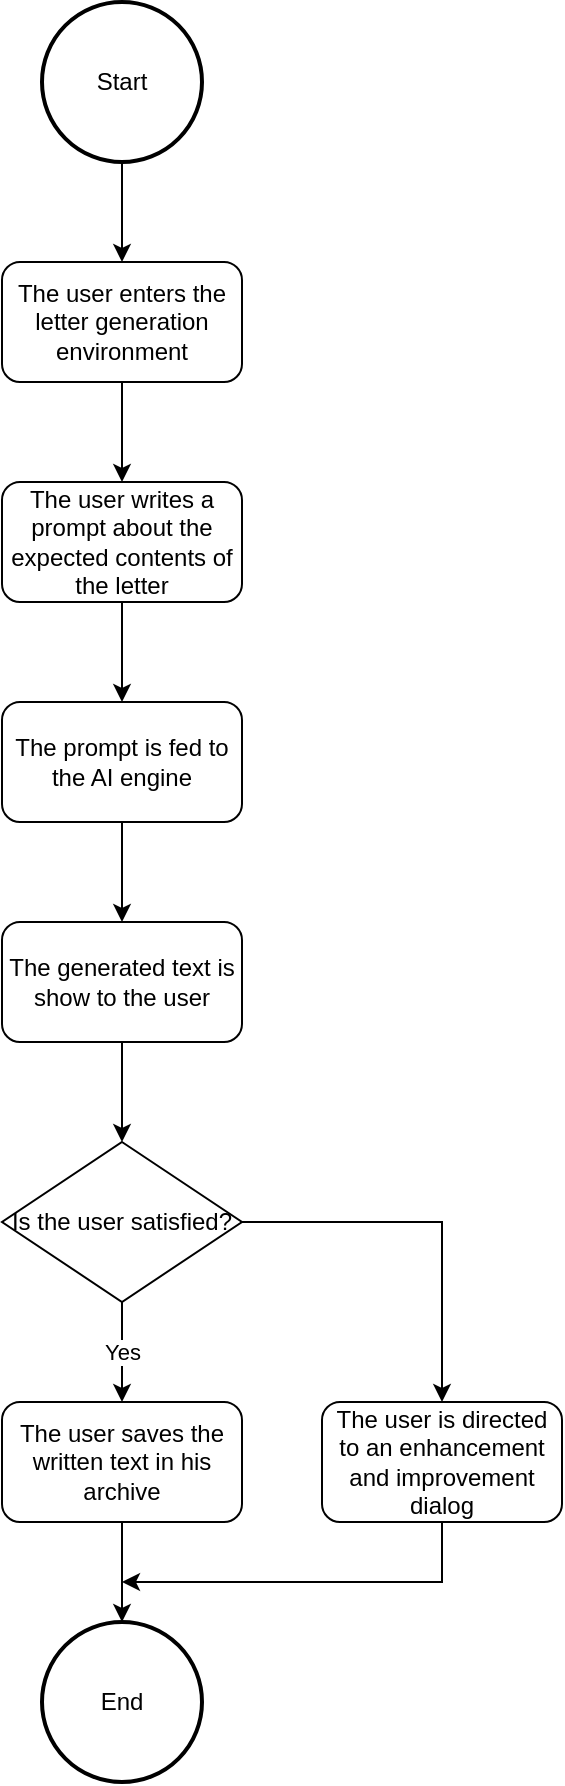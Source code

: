<mxfile version="20.7.4" type="github"><diagram id="NjuNP7iBSu6ZxIJ0hkze" name="Page-1"><mxGraphModel dx="1434" dy="757" grid="1" gridSize="10" guides="1" tooltips="1" connect="1" arrows="1" fold="1" page="1" pageScale="1" pageWidth="850" pageHeight="1100" math="0" shadow="0"><root><mxCell id="0"/><mxCell id="1" parent="0"/><mxCell id="LbO9uAMoyf_Cg6c_5Umb-2" value="&lt;div&gt;End&lt;/div&gt;" style="ellipse;whiteSpace=wrap;html=1;aspect=fixed;strokeWidth=2;" vertex="1" parent="1"><mxGeometry x="360" y="850" width="80" height="80" as="geometry"/></mxCell><mxCell id="LbO9uAMoyf_Cg6c_5Umb-3" style="edgeStyle=orthogonalEdgeStyle;rounded=0;orthogonalLoop=1;jettySize=auto;html=1;" edge="1" parent="1" source="LbO9uAMoyf_Cg6c_5Umb-4" target="LbO9uAMoyf_Cg6c_5Umb-6"><mxGeometry relative="1" as="geometry"/></mxCell><mxCell id="LbO9uAMoyf_Cg6c_5Umb-4" value="Start" style="ellipse;whiteSpace=wrap;html=1;aspect=fixed;strokeWidth=2;" vertex="1" parent="1"><mxGeometry x="360" y="40" width="80" height="80" as="geometry"/></mxCell><mxCell id="LbO9uAMoyf_Cg6c_5Umb-5" style="edgeStyle=orthogonalEdgeStyle;rounded=0;orthogonalLoop=1;jettySize=auto;html=1;" edge="1" parent="1" source="LbO9uAMoyf_Cg6c_5Umb-6" target="LbO9uAMoyf_Cg6c_5Umb-8"><mxGeometry relative="1" as="geometry"/></mxCell><mxCell id="LbO9uAMoyf_Cg6c_5Umb-6" value="The user enters the letter generation environment" style="rounded=1;whiteSpace=wrap;html=1;" vertex="1" parent="1"><mxGeometry x="340" y="170" width="120" height="60" as="geometry"/></mxCell><mxCell id="LbO9uAMoyf_Cg6c_5Umb-7" style="edgeStyle=orthogonalEdgeStyle;rounded=0;orthogonalLoop=1;jettySize=auto;html=1;" edge="1" parent="1" source="LbO9uAMoyf_Cg6c_5Umb-8" target="LbO9uAMoyf_Cg6c_5Umb-10"><mxGeometry relative="1" as="geometry"/></mxCell><mxCell id="LbO9uAMoyf_Cg6c_5Umb-8" value="The user writes a prompt about the expected contents of the letter" style="rounded=1;whiteSpace=wrap;html=1;" vertex="1" parent="1"><mxGeometry x="340" y="280" width="120" height="60" as="geometry"/></mxCell><mxCell id="LbO9uAMoyf_Cg6c_5Umb-9" style="edgeStyle=orthogonalEdgeStyle;rounded=0;orthogonalLoop=1;jettySize=auto;html=1;" edge="1" parent="1" source="LbO9uAMoyf_Cg6c_5Umb-10" target="LbO9uAMoyf_Cg6c_5Umb-15"><mxGeometry relative="1" as="geometry"><mxPoint x="400" y="500" as="targetPoint"/></mxGeometry></mxCell><mxCell id="LbO9uAMoyf_Cg6c_5Umb-10" value="The prompt is fed to the AI engine" style="rounded=1;whiteSpace=wrap;html=1;" vertex="1" parent="1"><mxGeometry x="340" y="390" width="120" height="60" as="geometry"/></mxCell><mxCell id="LbO9uAMoyf_Cg6c_5Umb-14" style="edgeStyle=orthogonalEdgeStyle;rounded=0;orthogonalLoop=1;jettySize=auto;html=1;" edge="1" parent="1" source="LbO9uAMoyf_Cg6c_5Umb-15" target="LbO9uAMoyf_Cg6c_5Umb-17"><mxGeometry relative="1" as="geometry"/></mxCell><mxCell id="LbO9uAMoyf_Cg6c_5Umb-15" value="The generated text is show to the user" style="rounded=1;whiteSpace=wrap;html=1;" vertex="1" parent="1"><mxGeometry x="340" y="500" width="120" height="60" as="geometry"/></mxCell><mxCell id="LbO9uAMoyf_Cg6c_5Umb-16" value="Yes" style="edgeStyle=orthogonalEdgeStyle;rounded=0;orthogonalLoop=1;jettySize=auto;html=1;" edge="1" parent="1" source="LbO9uAMoyf_Cg6c_5Umb-17" target="LbO9uAMoyf_Cg6c_5Umb-20"><mxGeometry relative="1" as="geometry"/></mxCell><mxCell id="LbO9uAMoyf_Cg6c_5Umb-22" style="edgeStyle=orthogonalEdgeStyle;rounded=0;orthogonalLoop=1;jettySize=auto;html=1;" edge="1" parent="1" source="LbO9uAMoyf_Cg6c_5Umb-17" target="LbO9uAMoyf_Cg6c_5Umb-21"><mxGeometry relative="1" as="geometry"/></mxCell><mxCell id="LbO9uAMoyf_Cg6c_5Umb-17" value="Is the user satisfied?" style="rhombus;whiteSpace=wrap;html=1;" vertex="1" parent="1"><mxGeometry x="340" y="610" width="120" height="80" as="geometry"/></mxCell><mxCell id="LbO9uAMoyf_Cg6c_5Umb-18" style="edgeStyle=orthogonalEdgeStyle;rounded=0;orthogonalLoop=1;jettySize=auto;html=1;" edge="1" parent="1" source="LbO9uAMoyf_Cg6c_5Umb-20" target="LbO9uAMoyf_Cg6c_5Umb-2"><mxGeometry relative="1" as="geometry"/></mxCell><mxCell id="LbO9uAMoyf_Cg6c_5Umb-20" value="The user saves the written text in his archive" style="rounded=1;whiteSpace=wrap;html=1;" vertex="1" parent="1"><mxGeometry x="340" y="740" width="120" height="60" as="geometry"/></mxCell><mxCell id="LbO9uAMoyf_Cg6c_5Umb-23" style="edgeStyle=orthogonalEdgeStyle;rounded=0;orthogonalLoop=1;jettySize=auto;html=1;" edge="1" parent="1" source="LbO9uAMoyf_Cg6c_5Umb-21"><mxGeometry relative="1" as="geometry"><mxPoint x="400" y="830" as="targetPoint"/><Array as="points"><mxPoint x="560" y="830"/></Array></mxGeometry></mxCell><mxCell id="LbO9uAMoyf_Cg6c_5Umb-21" value="The user is directed to an enhancement and improvement dialog" style="rounded=1;whiteSpace=wrap;html=1;" vertex="1" parent="1"><mxGeometry x="500" y="740" width="120" height="60" as="geometry"/></mxCell></root></mxGraphModel></diagram></mxfile>
